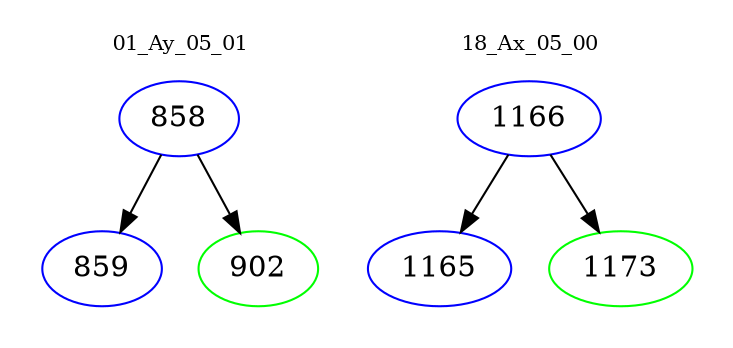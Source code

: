 digraph{
subgraph cluster_0 {
color = white
label = "01_Ay_05_01";
fontsize=10;
T0_858 [label="858", color="blue"]
T0_858 -> T0_859 [color="black"]
T0_859 [label="859", color="blue"]
T0_858 -> T0_902 [color="black"]
T0_902 [label="902", color="green"]
}
subgraph cluster_1 {
color = white
label = "18_Ax_05_00";
fontsize=10;
T1_1166 [label="1166", color="blue"]
T1_1166 -> T1_1165 [color="black"]
T1_1165 [label="1165", color="blue"]
T1_1166 -> T1_1173 [color="black"]
T1_1173 [label="1173", color="green"]
}
}
